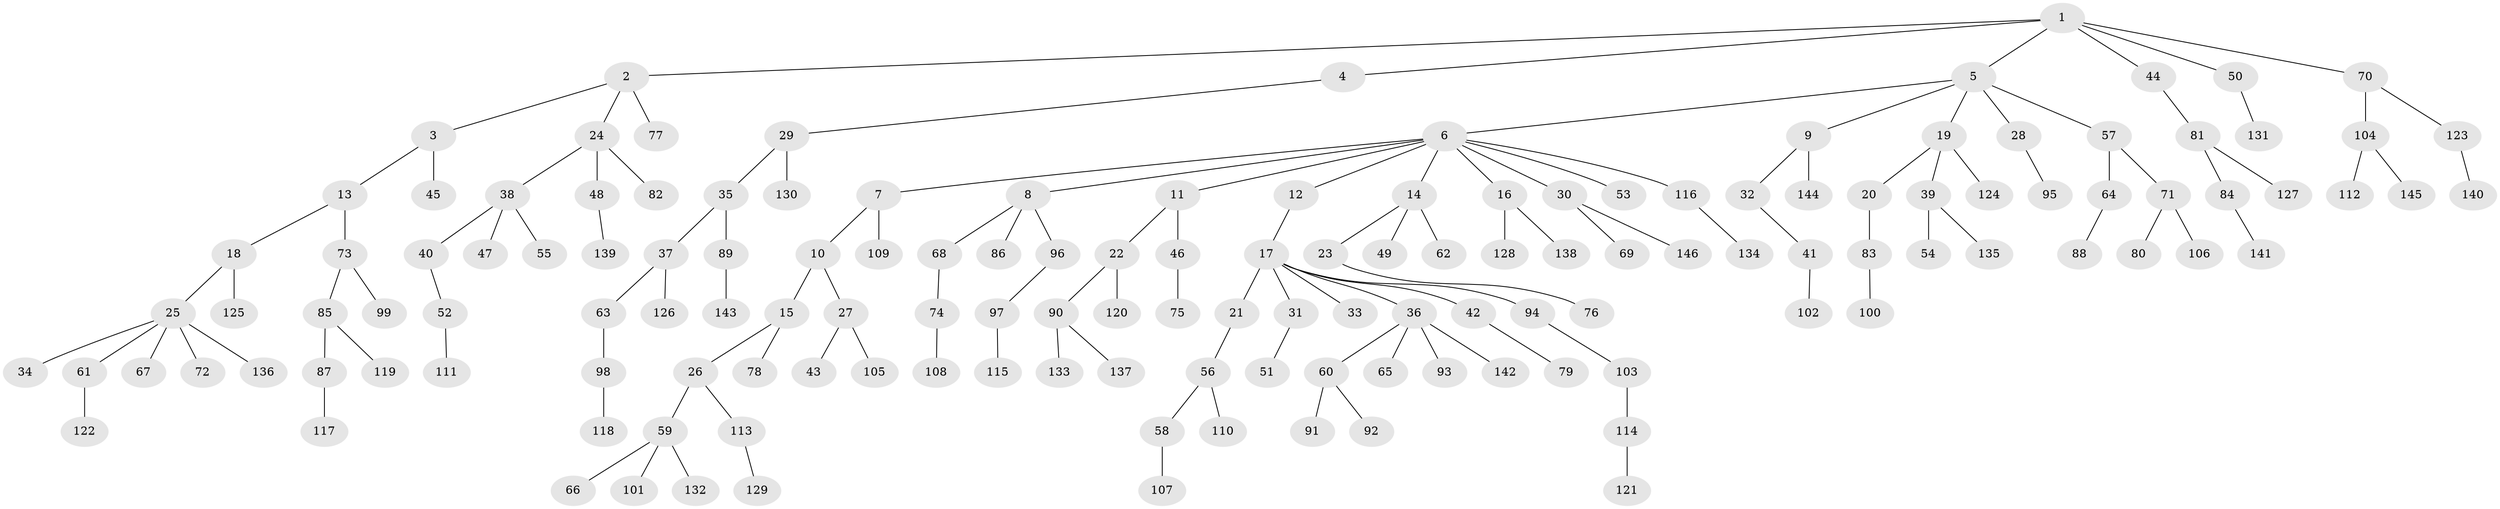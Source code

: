 // Generated by graph-tools (version 1.1) at 2025/50/03/09/25 03:50:23]
// undirected, 146 vertices, 145 edges
graph export_dot {
graph [start="1"]
  node [color=gray90,style=filled];
  1;
  2;
  3;
  4;
  5;
  6;
  7;
  8;
  9;
  10;
  11;
  12;
  13;
  14;
  15;
  16;
  17;
  18;
  19;
  20;
  21;
  22;
  23;
  24;
  25;
  26;
  27;
  28;
  29;
  30;
  31;
  32;
  33;
  34;
  35;
  36;
  37;
  38;
  39;
  40;
  41;
  42;
  43;
  44;
  45;
  46;
  47;
  48;
  49;
  50;
  51;
  52;
  53;
  54;
  55;
  56;
  57;
  58;
  59;
  60;
  61;
  62;
  63;
  64;
  65;
  66;
  67;
  68;
  69;
  70;
  71;
  72;
  73;
  74;
  75;
  76;
  77;
  78;
  79;
  80;
  81;
  82;
  83;
  84;
  85;
  86;
  87;
  88;
  89;
  90;
  91;
  92;
  93;
  94;
  95;
  96;
  97;
  98;
  99;
  100;
  101;
  102;
  103;
  104;
  105;
  106;
  107;
  108;
  109;
  110;
  111;
  112;
  113;
  114;
  115;
  116;
  117;
  118;
  119;
  120;
  121;
  122;
  123;
  124;
  125;
  126;
  127;
  128;
  129;
  130;
  131;
  132;
  133;
  134;
  135;
  136;
  137;
  138;
  139;
  140;
  141;
  142;
  143;
  144;
  145;
  146;
  1 -- 2;
  1 -- 4;
  1 -- 5;
  1 -- 44;
  1 -- 50;
  1 -- 70;
  2 -- 3;
  2 -- 24;
  2 -- 77;
  3 -- 13;
  3 -- 45;
  4 -- 29;
  5 -- 6;
  5 -- 9;
  5 -- 19;
  5 -- 28;
  5 -- 57;
  6 -- 7;
  6 -- 8;
  6 -- 11;
  6 -- 12;
  6 -- 14;
  6 -- 16;
  6 -- 30;
  6 -- 53;
  6 -- 116;
  7 -- 10;
  7 -- 109;
  8 -- 68;
  8 -- 86;
  8 -- 96;
  9 -- 32;
  9 -- 144;
  10 -- 15;
  10 -- 27;
  11 -- 22;
  11 -- 46;
  12 -- 17;
  13 -- 18;
  13 -- 73;
  14 -- 23;
  14 -- 49;
  14 -- 62;
  15 -- 26;
  15 -- 78;
  16 -- 128;
  16 -- 138;
  17 -- 21;
  17 -- 31;
  17 -- 33;
  17 -- 36;
  17 -- 42;
  17 -- 94;
  18 -- 25;
  18 -- 125;
  19 -- 20;
  19 -- 39;
  19 -- 124;
  20 -- 83;
  21 -- 56;
  22 -- 90;
  22 -- 120;
  23 -- 76;
  24 -- 38;
  24 -- 48;
  24 -- 82;
  25 -- 34;
  25 -- 61;
  25 -- 67;
  25 -- 72;
  25 -- 136;
  26 -- 59;
  26 -- 113;
  27 -- 43;
  27 -- 105;
  28 -- 95;
  29 -- 35;
  29 -- 130;
  30 -- 69;
  30 -- 146;
  31 -- 51;
  32 -- 41;
  35 -- 37;
  35 -- 89;
  36 -- 60;
  36 -- 65;
  36 -- 93;
  36 -- 142;
  37 -- 63;
  37 -- 126;
  38 -- 40;
  38 -- 47;
  38 -- 55;
  39 -- 54;
  39 -- 135;
  40 -- 52;
  41 -- 102;
  42 -- 79;
  44 -- 81;
  46 -- 75;
  48 -- 139;
  50 -- 131;
  52 -- 111;
  56 -- 58;
  56 -- 110;
  57 -- 64;
  57 -- 71;
  58 -- 107;
  59 -- 66;
  59 -- 101;
  59 -- 132;
  60 -- 91;
  60 -- 92;
  61 -- 122;
  63 -- 98;
  64 -- 88;
  68 -- 74;
  70 -- 104;
  70 -- 123;
  71 -- 80;
  71 -- 106;
  73 -- 85;
  73 -- 99;
  74 -- 108;
  81 -- 84;
  81 -- 127;
  83 -- 100;
  84 -- 141;
  85 -- 87;
  85 -- 119;
  87 -- 117;
  89 -- 143;
  90 -- 133;
  90 -- 137;
  94 -- 103;
  96 -- 97;
  97 -- 115;
  98 -- 118;
  103 -- 114;
  104 -- 112;
  104 -- 145;
  113 -- 129;
  114 -- 121;
  116 -- 134;
  123 -- 140;
}
